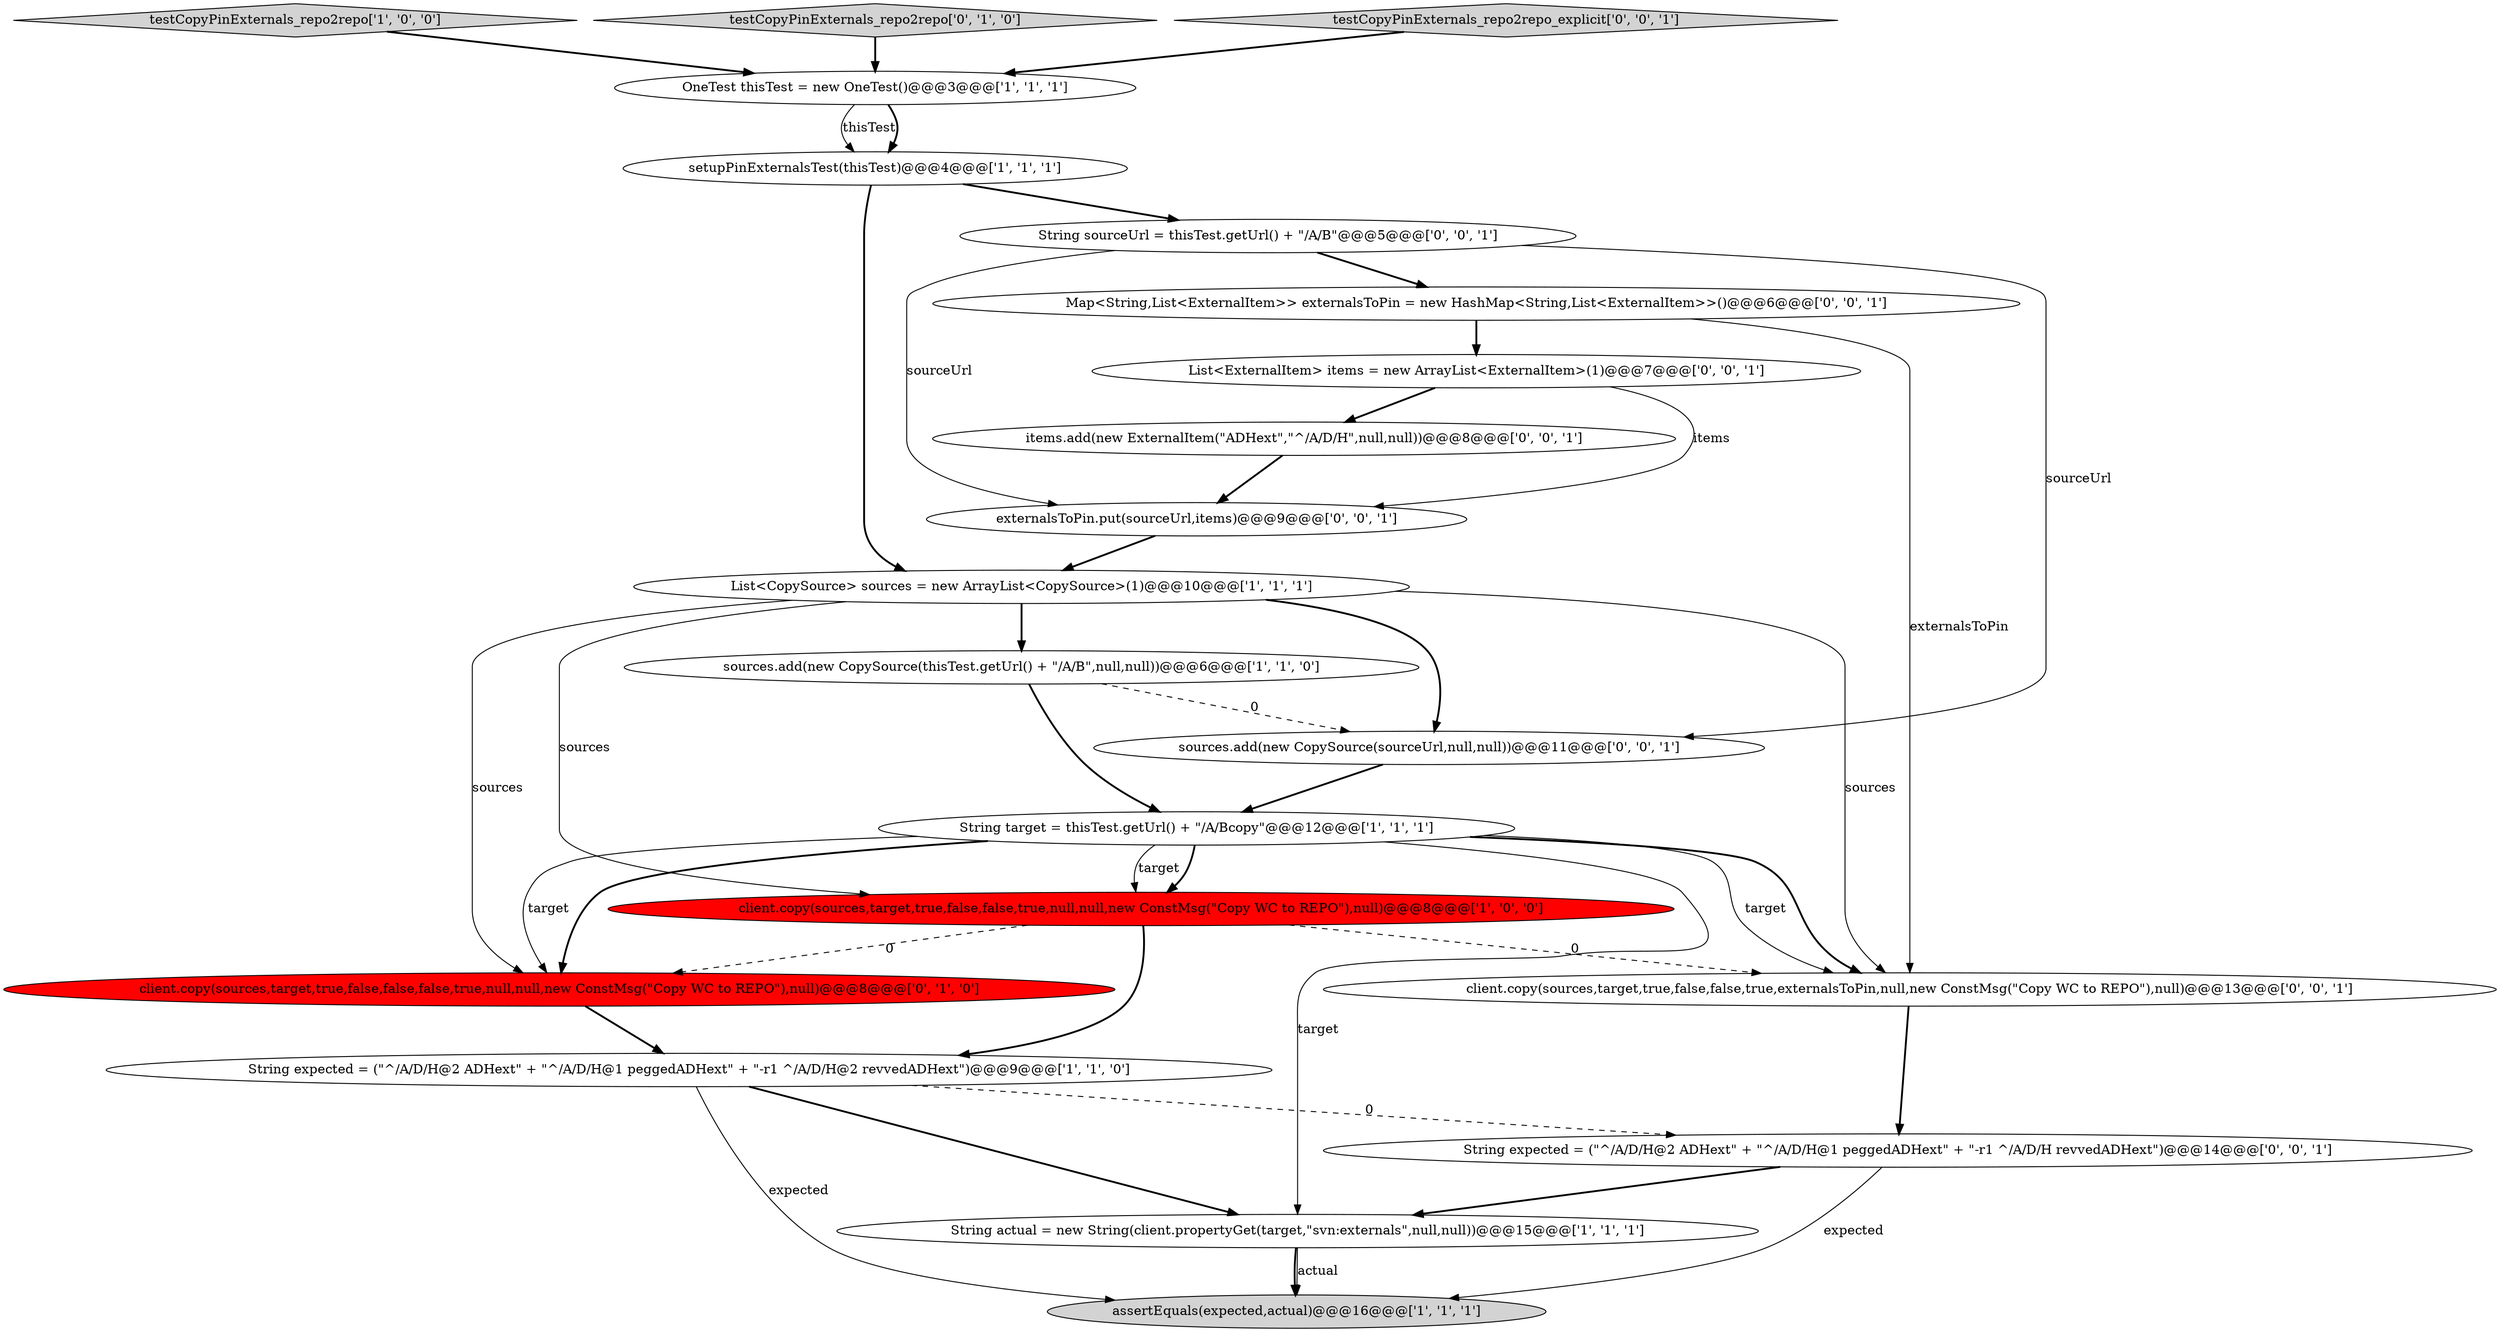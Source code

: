 digraph {
18 [style = filled, label = "Map<String,List<ExternalItem>> externalsToPin = new HashMap<String,List<ExternalItem>>()@@@6@@@['0', '0', '1']", fillcolor = white, shape = ellipse image = "AAA0AAABBB3BBB"];
7 [style = filled, label = "setupPinExternalsTest(thisTest)@@@4@@@['1', '1', '1']", fillcolor = white, shape = ellipse image = "AAA0AAABBB1BBB"];
14 [style = filled, label = "sources.add(new CopySource(sourceUrl,null,null))@@@11@@@['0', '0', '1']", fillcolor = white, shape = ellipse image = "AAA0AAABBB3BBB"];
3 [style = filled, label = "client.copy(sources,target,true,false,false,true,null,null,new ConstMsg(\"Copy WC to REPO\"),null)@@@8@@@['1', '0', '0']", fillcolor = red, shape = ellipse image = "AAA1AAABBB1BBB"];
16 [style = filled, label = "String sourceUrl = thisTest.getUrl() + \"/A/B\"@@@5@@@['0', '0', '1']", fillcolor = white, shape = ellipse image = "AAA0AAABBB3BBB"];
5 [style = filled, label = "OneTest thisTest = new OneTest()@@@3@@@['1', '1', '1']", fillcolor = white, shape = ellipse image = "AAA0AAABBB1BBB"];
0 [style = filled, label = "List<CopySource> sources = new ArrayList<CopySource>(1)@@@10@@@['1', '1', '1']", fillcolor = white, shape = ellipse image = "AAA0AAABBB1BBB"];
13 [style = filled, label = "client.copy(sources,target,true,false,false,true,externalsToPin,null,new ConstMsg(\"Copy WC to REPO\"),null)@@@13@@@['0', '0', '1']", fillcolor = white, shape = ellipse image = "AAA0AAABBB3BBB"];
1 [style = filled, label = "testCopyPinExternals_repo2repo['1', '0', '0']", fillcolor = lightgray, shape = diamond image = "AAA0AAABBB1BBB"];
10 [style = filled, label = "client.copy(sources,target,true,false,false,false,true,null,null,new ConstMsg(\"Copy WC to REPO\"),null)@@@8@@@['0', '1', '0']", fillcolor = red, shape = ellipse image = "AAA1AAABBB2BBB"];
8 [style = filled, label = "sources.add(new CopySource(thisTest.getUrl() + \"/A/B\",null,null))@@@6@@@['1', '1', '0']", fillcolor = white, shape = ellipse image = "AAA0AAABBB1BBB"];
19 [style = filled, label = "List<ExternalItem> items = new ArrayList<ExternalItem>(1)@@@7@@@['0', '0', '1']", fillcolor = white, shape = ellipse image = "AAA0AAABBB3BBB"];
11 [style = filled, label = "testCopyPinExternals_repo2repo['0', '1', '0']", fillcolor = lightgray, shape = diamond image = "AAA0AAABBB2BBB"];
9 [style = filled, label = "assertEquals(expected,actual)@@@16@@@['1', '1', '1']", fillcolor = lightgray, shape = ellipse image = "AAA0AAABBB1BBB"];
6 [style = filled, label = "String target = thisTest.getUrl() + \"/A/Bcopy\"@@@12@@@['1', '1', '1']", fillcolor = white, shape = ellipse image = "AAA0AAABBB1BBB"];
20 [style = filled, label = "String expected = (\"^/A/D/H@2 ADHext\" + \"^/A/D/H@1 peggedADHext\" + \"-r1 ^/A/D/H revvedADHext\")@@@14@@@['0', '0', '1']", fillcolor = white, shape = ellipse image = "AAA0AAABBB3BBB"];
4 [style = filled, label = "String expected = (\"^/A/D/H@2 ADHext\" + \"^/A/D/H@1 peggedADHext\" + \"-r1 ^/A/D/H@2 revvedADHext\")@@@9@@@['1', '1', '0']", fillcolor = white, shape = ellipse image = "AAA0AAABBB1BBB"];
2 [style = filled, label = "String actual = new String(client.propertyGet(target,\"svn:externals\",null,null))@@@15@@@['1', '1', '1']", fillcolor = white, shape = ellipse image = "AAA0AAABBB1BBB"];
15 [style = filled, label = "testCopyPinExternals_repo2repo_explicit['0', '0', '1']", fillcolor = lightgray, shape = diamond image = "AAA0AAABBB3BBB"];
17 [style = filled, label = "items.add(new ExternalItem(\"ADHext\",\"^/A/D/H\",null,null))@@@8@@@['0', '0', '1']", fillcolor = white, shape = ellipse image = "AAA0AAABBB3BBB"];
12 [style = filled, label = "externalsToPin.put(sourceUrl,items)@@@9@@@['0', '0', '1']", fillcolor = white, shape = ellipse image = "AAA0AAABBB3BBB"];
1->5 [style = bold, label=""];
6->3 [style = bold, label=""];
0->13 [style = solid, label="sources"];
6->10 [style = solid, label="target"];
16->18 [style = bold, label=""];
2->9 [style = solid, label="actual"];
19->12 [style = solid, label="items"];
0->3 [style = solid, label="sources"];
18->19 [style = bold, label=""];
20->9 [style = solid, label="expected"];
7->0 [style = bold, label=""];
6->2 [style = solid, label="target"];
8->6 [style = bold, label=""];
4->2 [style = bold, label=""];
2->9 [style = bold, label=""];
19->17 [style = bold, label=""];
8->14 [style = dashed, label="0"];
3->13 [style = dashed, label="0"];
12->0 [style = bold, label=""];
3->4 [style = bold, label=""];
15->5 [style = bold, label=""];
20->2 [style = bold, label=""];
16->12 [style = solid, label="sourceUrl"];
16->14 [style = solid, label="sourceUrl"];
11->5 [style = bold, label=""];
18->13 [style = solid, label="externalsToPin"];
0->14 [style = bold, label=""];
6->3 [style = solid, label="target"];
17->12 [style = bold, label=""];
0->10 [style = solid, label="sources"];
4->20 [style = dashed, label="0"];
6->10 [style = bold, label=""];
6->13 [style = bold, label=""];
7->16 [style = bold, label=""];
0->8 [style = bold, label=""];
10->4 [style = bold, label=""];
5->7 [style = solid, label="thisTest"];
5->7 [style = bold, label=""];
3->10 [style = dashed, label="0"];
6->13 [style = solid, label="target"];
14->6 [style = bold, label=""];
4->9 [style = solid, label="expected"];
13->20 [style = bold, label=""];
}
